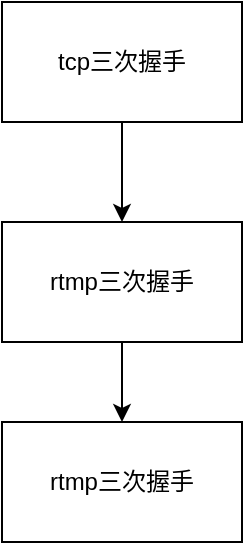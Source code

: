 <mxfile>
    <diagram id="dz6NiqU7xEXzpdL2_CQC" name="Page-1">
        <mxGraphModel dx="734" dy="619" grid="1" gridSize="10" guides="1" tooltips="1" connect="1" arrows="1" fold="1" page="1" pageScale="1" pageWidth="850" pageHeight="1100" math="0" shadow="0">
            <root>
                <mxCell id="0"/>
                <mxCell id="1" parent="0"/>
                <mxCell id="5" value="" style="edgeStyle=none;html=1;" edge="1" parent="1" source="3" target="4">
                    <mxGeometry relative="1" as="geometry"/>
                </mxCell>
                <mxCell id="3" value="tcp三次握手" style="rounded=0;whiteSpace=wrap;html=1;" vertex="1" parent="1">
                    <mxGeometry x="140" y="10" width="120" height="60" as="geometry"/>
                </mxCell>
                <mxCell id="7" value="" style="edgeStyle=none;html=1;" edge="1" parent="1" source="4" target="6">
                    <mxGeometry relative="1" as="geometry"/>
                </mxCell>
                <mxCell id="4" value="rtmp三次握手" style="whiteSpace=wrap;html=1;rounded=0;" vertex="1" parent="1">
                    <mxGeometry x="140" y="120" width="120" height="60" as="geometry"/>
                </mxCell>
                <mxCell id="6" value="rtmp三次握手" style="whiteSpace=wrap;html=1;rounded=0;" vertex="1" parent="1">
                    <mxGeometry x="140" y="220" width="120" height="60" as="geometry"/>
                </mxCell>
            </root>
        </mxGraphModel>
    </diagram>
</mxfile>